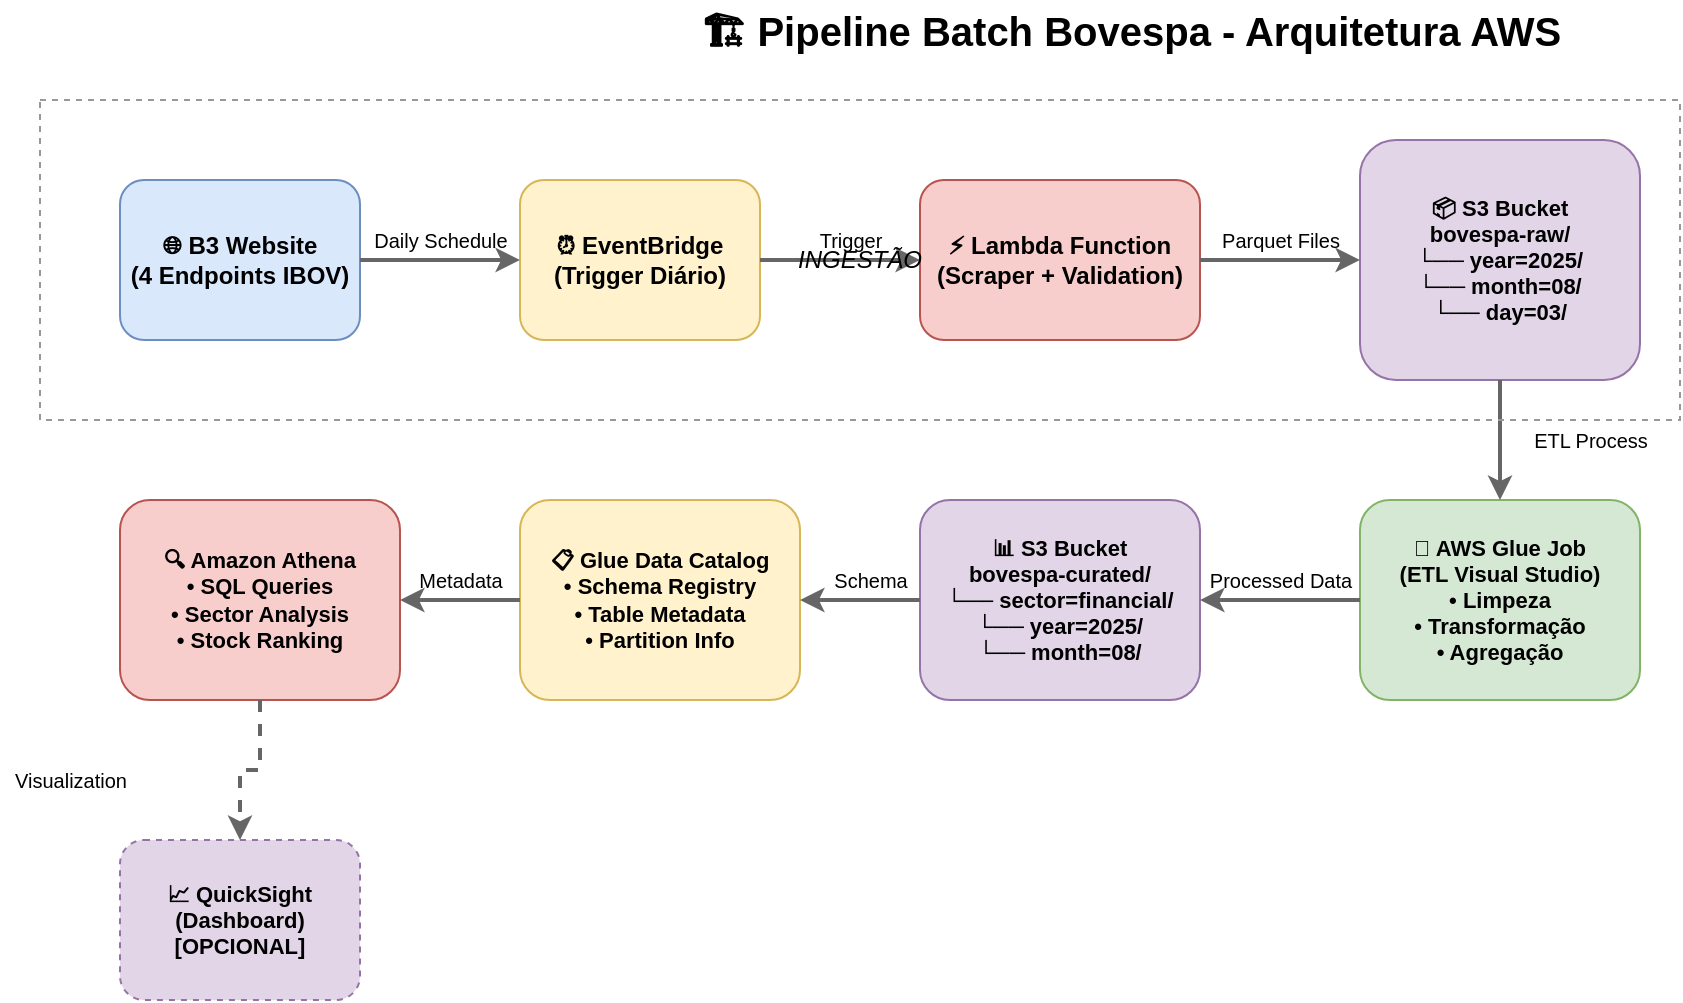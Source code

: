 <mxfile version="24.0.0">
  <diagram name="Pipeline-Bovespa-Arquitetura" id="pipeline-arquitetura">
    <mxGraphModel dx="1422" dy="794" grid="1" gridSize="10" guides="1" tooltips="1" connect="1" arrows="1" fold="1" page="1" pageScale="1" pageWidth="1169" pageHeight="827" math="0" shadow="0">
      <root>
        <mxCell id="0" />
        <mxCell id="1" parent="0" />
        
        <!-- Título -->
        <mxCell id="title" value="🏗️ Pipeline Batch Bovespa - Arquitetura AWS" style="text;html=1;align=center;verticalAlign=middle;resizable=0;points=[];autosize=1;strokeColor=none;fillColor=none;fontSize=20;fontStyle=1" vertex="1" parent="1">
          <mxGeometry x="350" y="30" width="470" height="30" as="geometry" />
        </mxCell>

        <!-- Camada 1: Fonte de Dados -->
        <mxCell id="b3-source" value="🌐 B3 Website&#xa;(4 Endpoints IBOV)" style="rounded=1;whiteSpace=wrap;html=1;fillColor=#dae8fc;strokeColor=#6c8ebf;fontSize=12;fontStyle=1" vertex="1" parent="1">
          <mxGeometry x="80" y="120" width="120" height="80" as="geometry" />
        </mxCell>

        <!-- Camada 2: Trigger -->
        <mxCell id="eventbridge" value="⏰ EventBridge&#xa;(Trigger Diário)" style="rounded=1;whiteSpace=wrap;html=1;fillColor=#fff2cc;strokeColor=#d6b656;fontSize=12;fontStyle=1" vertex="1" parent="1">
          <mxGeometry x="280" y="120" width="120" height="80" as="geometry" />
        </mxCell>

        <!-- Camada 3: Ingestão -->
        <mxCell id="lambda-scraper" value="⚡ Lambda Function&#xa;(Scraper + Validation)" style="rounded=1;whiteSpace=wrap;html=1;fillColor=#f8cecc;strokeColor=#b85450;fontSize=12;fontStyle=1" vertex="1" parent="1">
          <mxGeometry x="480" y="120" width="140" height="80" as="geometry" />
        </mxCell>

        <!-- Camada 4: Storage Raw -->
        <mxCell id="s3-raw" value="📦 S3 Bucket&#xa;bovespa-raw/&#xa;└── year=2025/&#xa;    └── month=08/&#xa;        └── day=03/" style="rounded=1;whiteSpace=wrap;html=1;fillColor=#e1d5e7;strokeColor=#9673a6;fontSize=11;fontStyle=1" vertex="1" parent="1">
          <mxGeometry x="700" y="100" width="140" height="120" as="geometry" />
        </mxCell>

        <!-- Camada 5: ETL -->
        <mxCell id="glue-job" value="🔄 AWS Glue Job&#xa;(ETL Visual Studio)&#xa;• Limpeza&#xa;• Transformação&#xa;• Agregação" style="rounded=1;whiteSpace=wrap;html=1;fillColor=#d5e8d4;strokeColor=#82b366;fontSize=11;fontStyle=1" vertex="1" parent="1">
          <mxGeometry x="700" y="280" width="140" height="100" as="geometry" />
        </mxCell>

        <!-- Camada 6: Storage Curated -->
        <mxCell id="s3-curated" value="📊 S3 Bucket&#xa;bovespa-curated/&#xa;└── sector=financial/&#xa;    └── year=2025/&#xa;        └── month=08/" style="rounded=1;whiteSpace=wrap;html=1;fillColor=#e1d5e7;strokeColor=#9673a6;fontSize=11;fontStyle=1" vertex="1" parent="1">
          <mxGeometry x="480" y="280" width="140" height="100" as="geometry" />
        </mxCell>

        <!-- Camada 7: Catalog -->
        <mxCell id="glue-catalog" value="📋 Glue Data Catalog&#xa;• Schema Registry&#xa;• Table Metadata&#xa;• Partition Info" style="rounded=1;whiteSpace=wrap;html=1;fillColor=#fff2cc;strokeColor=#d6b656;fontSize=11;fontStyle=1" vertex="1" parent="1">
          <mxGeometry x="280" y="280" width="140" height="100" as="geometry" />
        </mxCell>

        <!-- Camada 8: Query Engine -->
        <mxCell id="athena" value="🔍 Amazon Athena&#xa;• SQL Queries&#xa;• Sector Analysis&#xa;• Stock Ranking" style="rounded=1;whiteSpace=wrap;html=1;fillColor=#f8cecc;strokeColor=#b85450;fontSize=11;fontStyle=1" vertex="1" parent="1">
          <mxGeometry x="80" y="280" width="140" height="100" as="geometry" />
        </mxCell>

        <!-- Camada 9: Visualização (Opcional) -->
        <mxCell id="quicksight" value="📈 QuickSight&#xa;(Dashboard)&#xa;[OPCIONAL]" style="rounded=1;whiteSpace=wrap;html=1;fillColor=#e1d5e7;strokeColor=#9673a6;fontSize=11;fontStyle=1;dashed=1" vertex="1" parent="1">
          <mxGeometry x="80" y="450" width="120" height="80" as="geometry" />
        </mxCell>

        <!-- Setas de Fluxo -->
        
        <!-- B3 -> EventBridge -->
        <mxCell id="arrow1" value="" style="edgeStyle=orthogonalEdgeStyle;rounded=0;orthogonalLoop=1;jettySize=auto;html=1;strokeWidth=2;strokeColor=#666666" edge="1" parent="1" source="b3-source" target="eventbridge">
          <mxGeometry relative="1" as="geometry" />
        </mxCell>
        <mxCell id="label1" value="Daily Schedule" style="text;html=1;align=center;verticalAlign=middle;resizable=0;points=[];autosize=1;strokeColor=none;fillColor=none;fontSize=10" vertex="1" parent="1">
          <mxGeometry x="200" y="140" width="80" height="20" as="geometry" />
        </mxCell>

        <!-- EventBridge -> Lambda -->
        <mxCell id="arrow2" value="" style="edgeStyle=orthogonalEdgeStyle;rounded=0;orthogonalLoop=1;jettySize=auto;html=1;strokeWidth=2;strokeColor=#666666" edge="1" parent="1" source="eventbridge" target="lambda-scraper">
          <mxGeometry relative="1" as="geometry" />
        </mxCell>
        <mxCell id="label2" value="Trigger" style="text;html=1;align=center;verticalAlign=middle;resizable=0;points=[];autosize=1;strokeColor=none;fillColor=none;fontSize=10" vertex="1" parent="1">
          <mxGeometry x="420" y="140" width="50" height="20" as="geometry" />
        </mxCell>

        <!-- Lambda -> S3 Raw -->
        <mxCell id="arrow3" value="" style="edgeStyle=orthogonalEdgeStyle;rounded=0;orthogonalLoop=1;jettySize=auto;html=1;strokeWidth=2;strokeColor=#666666" edge="1" parent="1" source="lambda-scraper" target="s3-raw">
          <mxGeometry relative="1" as="geometry" />
        </mxCell>
        <mxCell id="label3" value="Parquet Files" style="text;html=1;align=center;verticalAlign=middle;resizable=0;points=[];autosize=1;strokeColor=none;fillColor=none;fontSize=10" vertex="1" parent="1">
          <mxGeometry x="620" y="140" width="80" height="20" as="geometry" />
        </mxCell>

        <!-- S3 Raw -> Glue Job -->
        <mxCell id="arrow4" value="" style="edgeStyle=orthogonalEdgeStyle;rounded=0;orthogonalLoop=1;jettySize=auto;html=1;strokeWidth=2;strokeColor=#666666" edge="1" parent="1" source="s3-raw" target="glue-job">
          <mxGeometry relative="1" as="geometry" />
        </mxCell>
        <mxCell id="label4" value="ETL Process" style="text;html=1;align=center;verticalAlign=middle;resizable=0;points=[];autosize=1;strokeColor=none;fillColor=none;fontSize=10" vertex="1" parent="1">
          <mxGeometry x="780" y="240" width="70" height="20" as="geometry" />
        </mxCell>

        <!-- Glue Job -> S3 Curated -->
        <mxCell id="arrow5" value="" style="edgeStyle=orthogonalEdgeStyle;rounded=0;orthogonalLoop=1;jettySize=auto;html=1;strokeWidth=2;strokeColor=#666666" edge="1" parent="1" source="glue-job" target="s3-curated">
          <mxGeometry relative="1" as="geometry" />
        </mxCell>
        <mxCell id="label5" value="Processed Data" style="text;html=1;align=center;verticalAlign=middle;resizable=0;points=[];autosize=1;strokeColor=none;fillColor=none;fontSize=10" vertex="1" parent="1">
          <mxGeometry x="620" y="310" width="80" height="20" as="geometry" />
        </mxCell>

        <!-- S3 Curated -> Glue Catalog -->
        <mxCell id="arrow6" value="" style="edgeStyle=orthogonalEdgeStyle;rounded=0;orthogonalLoop=1;jettySize=auto;html=1;strokeWidth=2;strokeColor=#666666" edge="1" parent="1" source="s3-curated" target="glue-catalog">
          <mxGeometry relative="1" as="geometry" />
        </mxCell>
        <mxCell id="label6" value="Schema" style="text;html=1;align=center;verticalAlign=middle;resizable=0;points=[];autosize=1;strokeColor=none;fillColor=none;fontSize=10" vertex="1" parent="1">
          <mxGeometry x="430" y="310" width="50" height="20" as="geometry" />
        </mxCell>

        <!-- Glue Catalog -> Athena -->
        <mxCell id="arrow7" value="" style="edgeStyle=orthogonalEdgeStyle;rounded=0;orthogonalLoop=1;jettySize=auto;html=1;strokeWidth=2;strokeColor=#666666" edge="1" parent="1" source="glue-catalog" target="athena">
          <mxGeometry relative="1" as="geometry" />
        </mxCell>
        <mxCell id="label7" value="Metadata" style="text;html=1;align=center;verticalAlign=middle;resizable=0;points=[];autosize=1;strokeColor=none;fillColor=none;fontSize=10" vertex="1" parent="1">
          <mxGeometry x="220" y="310" width="60" height="20" as="geometry" />
        </mxCell>

        <!-- Athena -> QuickSight (Opcional) -->
        <mxCell id="arrow8" value="" style="edgeStyle=orthogonalEdgeStyle;rounded=0;orthogonalLoop=1;jettySize=auto;html=1;strokeWidth=2;strokeColor=#666666;dashed=1" edge="1" parent="1" source="athena" target="quicksight">
          <mxGeometry relative="1" as="geometry" />
        </mxCell>
        <mxCell id="label8" value="Visualization" style="text;html=1;align=center;verticalAlign=middle;resizable=0;points=[];autosize=1;strokeColor=none;fillColor=none;fontSize=10" vertex="1" parent="1">
          <mxGeometry x="20" y="410" width="70" height="20" as="geometry" />
        </mxCell>

        <!-- Camadas de Agrupamento -->
        <mxCell id="layer-ingestion" value="INGESTÃO" style="rounded=0;whiteSpace=wrap;html=1;fillColor=none;strokeColor=#999999;strokeWidth=1;dashed=1;fontSize=12;fontStyle=2" vertex="1" parent="1">
          <mxGeometry x="40" y="80" width="820" height="160" as="geometry" />
        </mxCell>

        <mxCell id="layer-processing" value="PROCESSAMENTO & ANÁLISE" style="rounded=0;whiteSpace=wrap;html=1;fillColor=none;strokeColor=#999999;strokeWidth=1;dashed=1;fontSize=12;fontStyle=2" vertex="1" parent="1">
          <mxGeometry x="40" y="260" width="820" height="140" as="geometry" />
        </mxCell>

        <mxCell id="layer-visualization" value="VISUALIZAÇÃO (OPCIONAL)" style="rounded=0;whiteSpace=wrap;html=1;fillColor=none;strokeColor=#999999;strokeWidth=1;dashed=1;fontSize=12;fontStyle=2" vertex="1" parent="1">
          <mxGeometry x="40" y="420" width="820" height="100" as="geometry" />
        </mxCell>

        <!-- Legenda -->
        <mxCell id="legend-title" value="📋 Legenda de Componentes" style="text;html=1;align=left;verticalAlign=middle;resizable=0;points=[];autosize=1;strokeColor=none;fillColor=none;fontSize=14;fontStyle=1" vertex="1" parent="1">
          <mxGeometry x="920" y="120" width="200" height="20" as="geometry" />
        </mxCell>

        <mxCell id="legend-external" value="🌐 Fontes Externas" style="rounded=1;whiteSpace=wrap;html=1;fillColor=#dae8fc;strokeColor=#6c8ebf;fontSize=10" vertex="1" parent="1">
          <mxGeometry x="920" y="150" width="100" height="30" as="geometry" />
        </mxCell>

        <mxCell id="legend-trigger" value="⏰ Triggers/Events" style="rounded=1;whiteSpace=wrap;html=1;fillColor=#fff2cc;strokeColor=#d6b656;fontSize=10" vertex="1" parent="1">
          <mxGeometry x="920" y="190" width="100" height="30" as="geometry" />
        </mxCell>

        <mxCell id="legend-compute" value="⚡ Compute/Processing" style="rounded=1;whiteSpace=wrap;html=1;fillColor=#f8cecc;strokeColor=#b85450;fontSize=10" vertex="1" parent="1">
          <mxGeometry x="920" y="230" width="100" height="30" as="geometry" />
        </mxCell>

        <mxCell id="legend-storage" value="📦 Storage" style="rounded=1;whiteSpace=wrap;html=1;fillColor=#e1d5e7;strokeColor=#9673a6;fontSize=10" vertex="1" parent="1">
          <mxGeometry x="920" y="270" width="100" height="30" as="geometry" />
        </mxCell>

        <mxCell id="legend-etl" value="🔄 ETL/Transformation" style="rounded=1;whiteSpace=wrap;html=1;fillColor=#d5e8d4;strokeColor=#82b366;fontSize=10" vertex="1" parent="1">
          <mxGeometry x="920" y="310" width="100" height="30" as="geometry" />
        </mxCell>

        <!-- Notas Técnicas -->
        <mxCell id="notes-title" value="📝 Especificações Técnicas" style="text;html=1;align=left;verticalAlign=middle;resizable=0;points=[];autosize=1;strokeColor=none;fillColor=none;fontSize=14;fontStyle=1" vertex="1" parent="1">
          <mxGeometry x="920" y="370" width="200" height="20" as="geometry" />
        </mxCell>

        <mxCell id="notes-content" value="• Particionamento: year/month/day&#xa;• Formato: Parquet (compressão)&#xa;• Trigger: EventBridge (diário)&#xa;• ETL: Glue Visual Studio&#xa;• Query: Athena SQL&#xa;• Opcional: QuickSight Dashboard" style="text;html=1;align=left;verticalAlign=top;resizable=0;points=[];autosize=1;strokeColor=none;fillColor=none;fontSize=10" vertex="1" parent="1">
          <mxGeometry x="920" y="395" width="200" height="100" as="geometry" />
        </mxCell>

      </root>
    </mxGraphModel>
  </diagram>
</mxfile>
